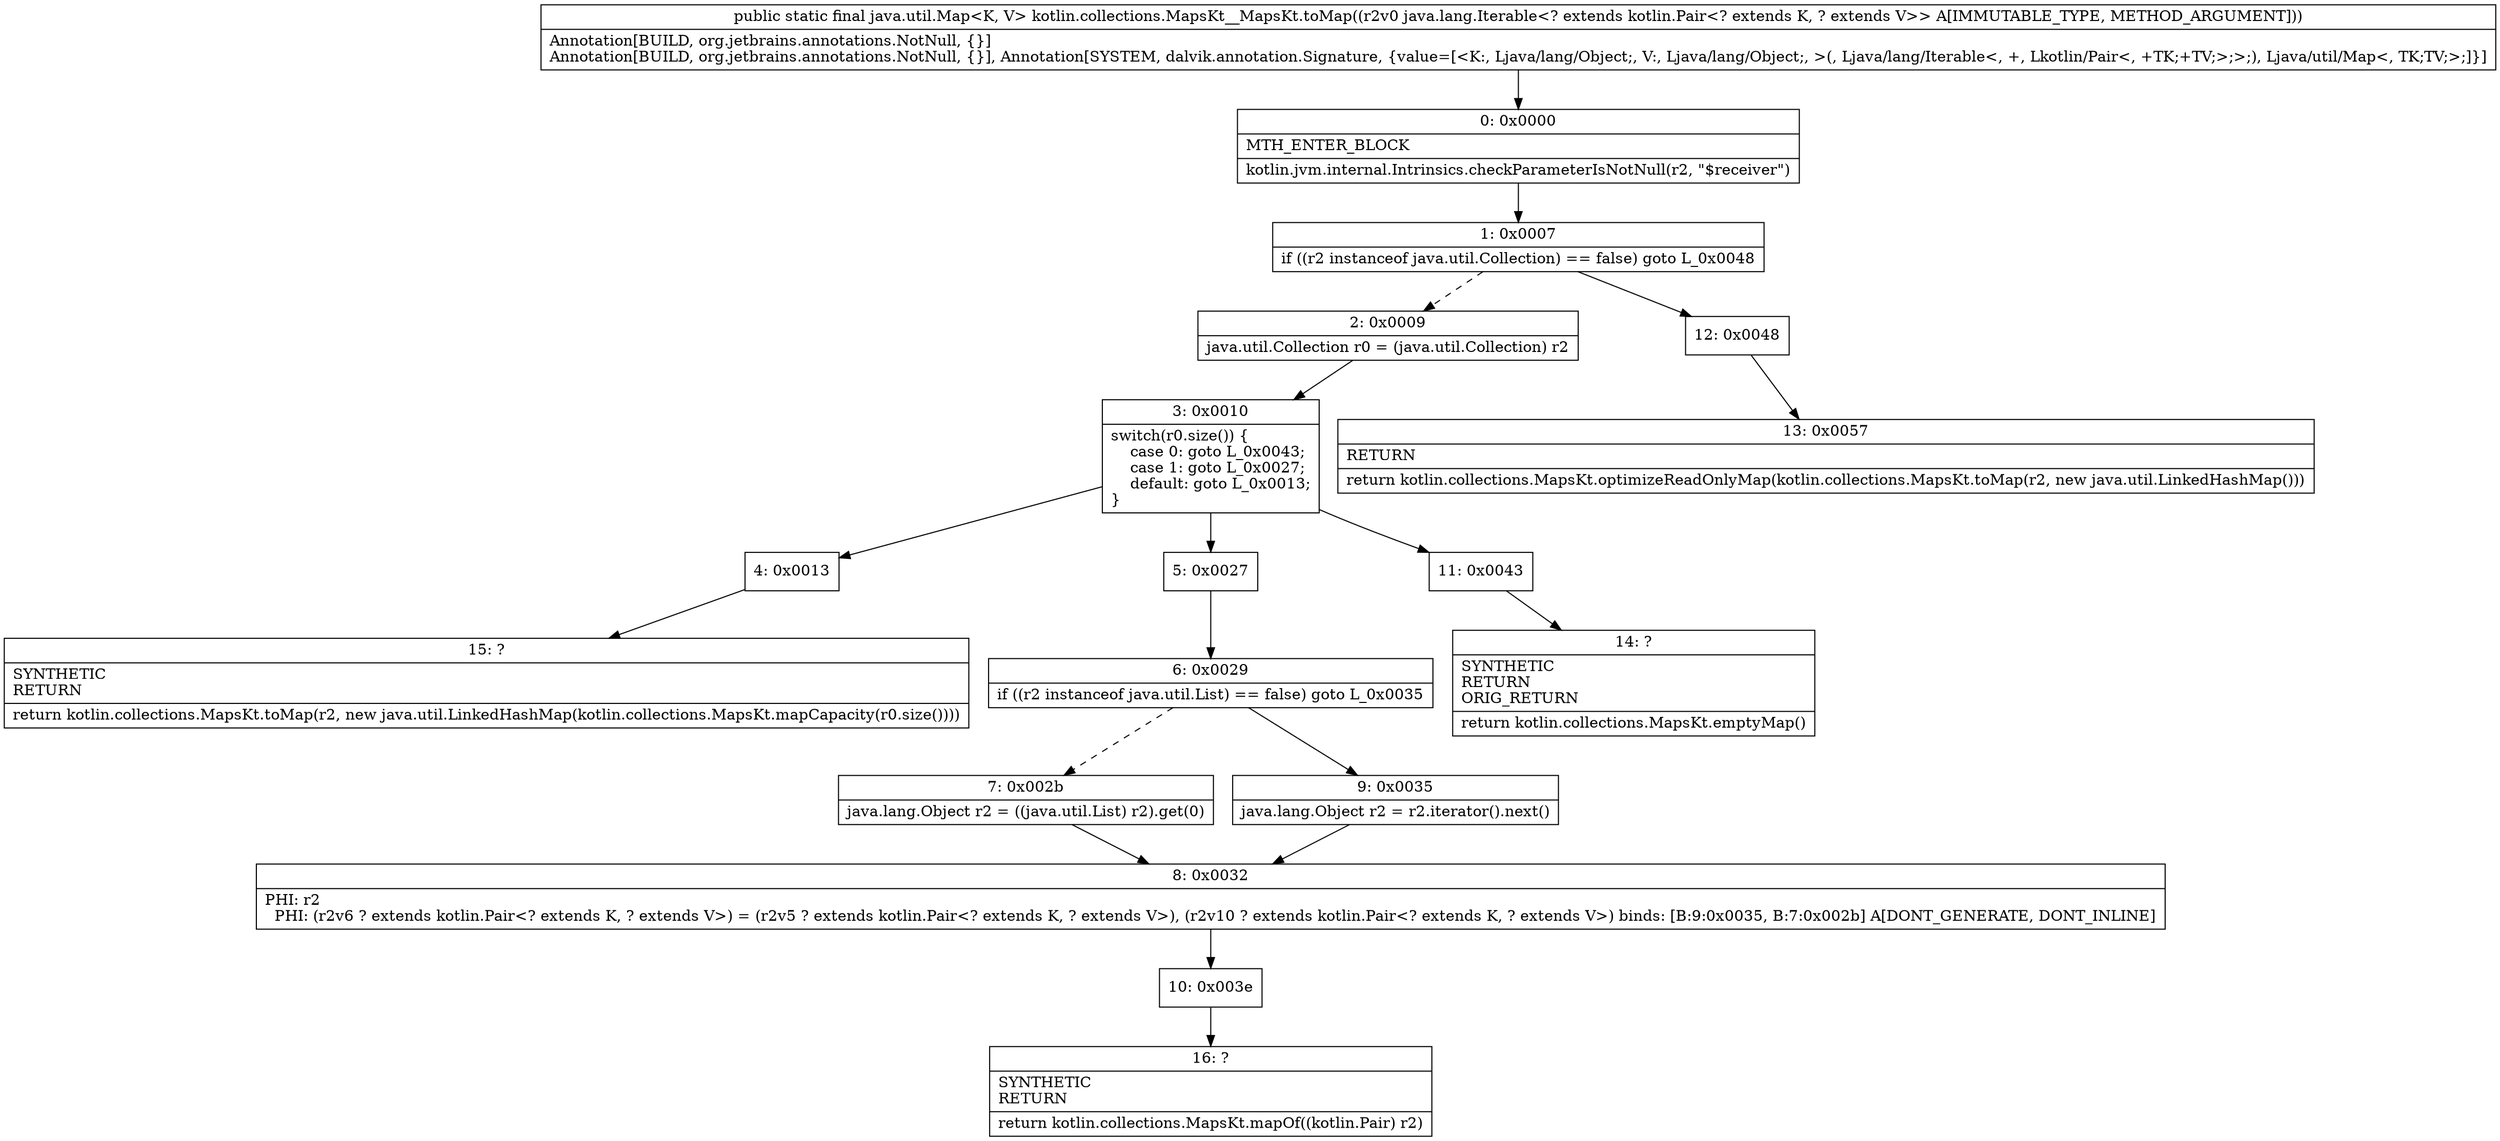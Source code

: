 digraph "CFG forkotlin.collections.MapsKt__MapsKt.toMap(Ljava\/lang\/Iterable;)Ljava\/util\/Map;" {
Node_0 [shape=record,label="{0\:\ 0x0000|MTH_ENTER_BLOCK\l|kotlin.jvm.internal.Intrinsics.checkParameterIsNotNull(r2, \"$receiver\")\l}"];
Node_1 [shape=record,label="{1\:\ 0x0007|if ((r2 instanceof java.util.Collection) == false) goto L_0x0048\l}"];
Node_2 [shape=record,label="{2\:\ 0x0009|java.util.Collection r0 = (java.util.Collection) r2\l}"];
Node_3 [shape=record,label="{3\:\ 0x0010|switch(r0.size()) \{\l    case 0: goto L_0x0043;\l    case 1: goto L_0x0027;\l    default: goto L_0x0013;\l\}\l}"];
Node_4 [shape=record,label="{4\:\ 0x0013}"];
Node_5 [shape=record,label="{5\:\ 0x0027}"];
Node_6 [shape=record,label="{6\:\ 0x0029|if ((r2 instanceof java.util.List) == false) goto L_0x0035\l}"];
Node_7 [shape=record,label="{7\:\ 0x002b|java.lang.Object r2 = ((java.util.List) r2).get(0)\l}"];
Node_8 [shape=record,label="{8\:\ 0x0032|PHI: r2 \l  PHI: (r2v6 ? extends kotlin.Pair\<? extends K, ? extends V\>) = (r2v5 ? extends kotlin.Pair\<? extends K, ? extends V\>), (r2v10 ? extends kotlin.Pair\<? extends K, ? extends V\>) binds: [B:9:0x0035, B:7:0x002b] A[DONT_GENERATE, DONT_INLINE]\l}"];
Node_9 [shape=record,label="{9\:\ 0x0035|java.lang.Object r2 = r2.iterator().next()\l}"];
Node_10 [shape=record,label="{10\:\ 0x003e}"];
Node_11 [shape=record,label="{11\:\ 0x0043}"];
Node_12 [shape=record,label="{12\:\ 0x0048}"];
Node_13 [shape=record,label="{13\:\ 0x0057|RETURN\l|return kotlin.collections.MapsKt.optimizeReadOnlyMap(kotlin.collections.MapsKt.toMap(r2, new java.util.LinkedHashMap()))\l}"];
Node_14 [shape=record,label="{14\:\ ?|SYNTHETIC\lRETURN\lORIG_RETURN\l|return kotlin.collections.MapsKt.emptyMap()\l}"];
Node_15 [shape=record,label="{15\:\ ?|SYNTHETIC\lRETURN\l|return kotlin.collections.MapsKt.toMap(r2, new java.util.LinkedHashMap(kotlin.collections.MapsKt.mapCapacity(r0.size())))\l}"];
Node_16 [shape=record,label="{16\:\ ?|SYNTHETIC\lRETURN\l|return kotlin.collections.MapsKt.mapOf((kotlin.Pair) r2)\l}"];
MethodNode[shape=record,label="{public static final java.util.Map\<K, V\> kotlin.collections.MapsKt__MapsKt.toMap((r2v0 java.lang.Iterable\<? extends kotlin.Pair\<? extends K, ? extends V\>\> A[IMMUTABLE_TYPE, METHOD_ARGUMENT]))  | Annotation[BUILD, org.jetbrains.annotations.NotNull, \{\}]\lAnnotation[BUILD, org.jetbrains.annotations.NotNull, \{\}], Annotation[SYSTEM, dalvik.annotation.Signature, \{value=[\<K:, Ljava\/lang\/Object;, V:, Ljava\/lang\/Object;, \>(, Ljava\/lang\/Iterable\<, +, Lkotlin\/Pair\<, +TK;+TV;\>;\>;), Ljava\/util\/Map\<, TK;TV;\>;]\}]\l}"];
MethodNode -> Node_0;
Node_0 -> Node_1;
Node_1 -> Node_2[style=dashed];
Node_1 -> Node_12;
Node_2 -> Node_3;
Node_3 -> Node_4;
Node_3 -> Node_5;
Node_3 -> Node_11;
Node_4 -> Node_15;
Node_5 -> Node_6;
Node_6 -> Node_7[style=dashed];
Node_6 -> Node_9;
Node_7 -> Node_8;
Node_8 -> Node_10;
Node_9 -> Node_8;
Node_10 -> Node_16;
Node_11 -> Node_14;
Node_12 -> Node_13;
}

